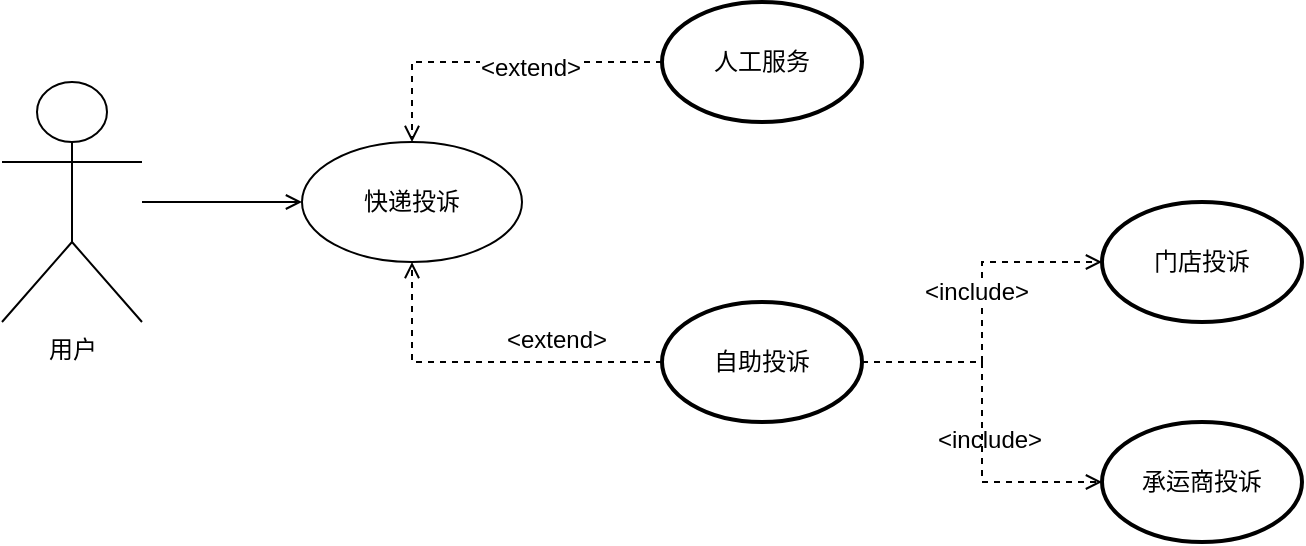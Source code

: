 <mxfile version="12.1.9" type="github" pages="1"><diagram id="hOHOoJCFUan6C7D23lem" name="Page-1"><mxGraphModel dx="868" dy="496" grid="1" gridSize="10" guides="1" tooltips="1" connect="1" arrows="1" fold="1" page="1" pageScale="1" pageWidth="827" pageHeight="1169" math="0" shadow="0"><root><mxCell id="0"/><mxCell id="1" parent="0"/><mxCell id="NhQZzc7x8NPAtr38IrWQ-60" style="edgeStyle=orthogonalEdgeStyle;rounded=0;orthogonalLoop=1;jettySize=auto;html=1;endArrow=open;endFill=0;" edge="1" parent="1" source="NhQZzc7x8NPAtr38IrWQ-54"><mxGeometry relative="1" as="geometry"><mxPoint x="240" y="290" as="targetPoint"/></mxGeometry></mxCell><mxCell id="NhQZzc7x8NPAtr38IrWQ-54" value="用户" style="shape=umlActor;verticalLabelPosition=bottom;labelBackgroundColor=#ffffff;verticalAlign=top;html=1;outlineConnect=0;" vertex="1" parent="1"><mxGeometry x="90" y="230" width="70" height="120" as="geometry"/></mxCell><mxCell id="NhQZzc7x8NPAtr38IrWQ-82" value="快递投诉" style="ellipse;whiteSpace=wrap;html=1;shadow=0;comic=0;gradientColor=none;" vertex="1" parent="1"><mxGeometry x="240" y="260" width="110" height="60" as="geometry"/></mxCell><mxCell id="NhQZzc7x8NPAtr38IrWQ-92" style="edgeStyle=orthogonalEdgeStyle;rounded=0;orthogonalLoop=1;jettySize=auto;html=1;endArrow=open;endFill=0;dashed=1;" edge="1" parent="1" source="NhQZzc7x8NPAtr38IrWQ-90" target="NhQZzc7x8NPAtr38IrWQ-82"><mxGeometry relative="1" as="geometry"/></mxCell><mxCell id="NhQZzc7x8NPAtr38IrWQ-95" value="&amp;lt;extend&amp;gt;" style="text;html=1;resizable=0;points=[];align=center;verticalAlign=middle;labelBackgroundColor=#ffffff;" vertex="1" connectable="0" parent="NhQZzc7x8NPAtr38IrWQ-92"><mxGeometry x="-0.2" y="3" relative="1" as="geometry"><mxPoint as="offset"/></mxGeometry></mxCell><mxCell id="NhQZzc7x8NPAtr38IrWQ-90" value="人工服务" style="strokeWidth=2;html=1;shape=mxgraph.flowchart.start_1;whiteSpace=wrap;shadow=0;comic=0;gradientColor=none;" vertex="1" parent="1"><mxGeometry x="420" y="190" width="100" height="60" as="geometry"/></mxCell><mxCell id="NhQZzc7x8NPAtr38IrWQ-94" style="edgeStyle=orthogonalEdgeStyle;rounded=0;orthogonalLoop=1;jettySize=auto;html=1;dashed=1;endArrow=open;endFill=0;" edge="1" parent="1" source="NhQZzc7x8NPAtr38IrWQ-91" target="NhQZzc7x8NPAtr38IrWQ-82"><mxGeometry relative="1" as="geometry"/></mxCell><mxCell id="NhQZzc7x8NPAtr38IrWQ-96" value="&amp;lt;extend&amp;gt;" style="text;html=1;resizable=0;points=[];align=center;verticalAlign=middle;labelBackgroundColor=#ffffff;" vertex="1" connectable="0" parent="NhQZzc7x8NPAtr38IrWQ-94"><mxGeometry x="-0.5" y="-6" relative="1" as="geometry"><mxPoint x="-9" y="-5" as="offset"/></mxGeometry></mxCell><mxCell id="NhQZzc7x8NPAtr38IrWQ-100" value="" style="edgeStyle=orthogonalEdgeStyle;rounded=0;orthogonalLoop=1;jettySize=auto;html=1;dashed=1;endArrow=open;endFill=0;" edge="1" parent="1" source="NhQZzc7x8NPAtr38IrWQ-91" target="NhQZzc7x8NPAtr38IrWQ-99"><mxGeometry relative="1" as="geometry"/></mxCell><mxCell id="NhQZzc7x8NPAtr38IrWQ-104" value="&amp;lt;include&amp;gt;" style="text;html=1;resizable=0;points=[];align=center;verticalAlign=middle;labelBackgroundColor=#ffffff;" vertex="1" connectable="0" parent="NhQZzc7x8NPAtr38IrWQ-100"><mxGeometry x="0.118" y="3" relative="1" as="geometry"><mxPoint as="offset"/></mxGeometry></mxCell><mxCell id="NhQZzc7x8NPAtr38IrWQ-101" style="edgeStyle=orthogonalEdgeStyle;rounded=0;orthogonalLoop=1;jettySize=auto;html=1;dashed=1;endArrow=open;endFill=0;entryX=0;entryY=0.5;entryDx=0;entryDy=0;entryPerimeter=0;" edge="1" parent="1" source="NhQZzc7x8NPAtr38IrWQ-91" target="NhQZzc7x8NPAtr38IrWQ-102"><mxGeometry relative="1" as="geometry"><mxPoint x="530" y="410" as="targetPoint"/></mxGeometry></mxCell><mxCell id="NhQZzc7x8NPAtr38IrWQ-91" value="自助投诉" style="strokeWidth=2;html=1;shape=mxgraph.flowchart.start_1;whiteSpace=wrap;shadow=0;comic=0;gradientColor=none;" vertex="1" parent="1"><mxGeometry x="420" y="340" width="100" height="60" as="geometry"/></mxCell><mxCell id="NhQZzc7x8NPAtr38IrWQ-99" value="门店投诉" style="strokeWidth=2;html=1;shape=mxgraph.flowchart.start_1;whiteSpace=wrap;shadow=0;comic=0;gradientColor=none;" vertex="1" parent="1"><mxGeometry x="640" y="290" width="100" height="60" as="geometry"/></mxCell><mxCell id="NhQZzc7x8NPAtr38IrWQ-102" value="承运商投诉" style="strokeWidth=2;html=1;shape=mxgraph.flowchart.start_1;whiteSpace=wrap;shadow=0;comic=0;gradientColor=none;" vertex="1" parent="1"><mxGeometry x="640" y="400" width="100" height="60" as="geometry"/></mxCell><mxCell id="NhQZzc7x8NPAtr38IrWQ-103" value="&amp;lt;include&amp;gt;" style="text;html=1;resizable=0;points=[];autosize=1;align=left;verticalAlign=top;spacingTop=-4;" vertex="1" parent="1"><mxGeometry x="556" y="399" width="70" height="20" as="geometry"/></mxCell></root></mxGraphModel></diagram></mxfile>